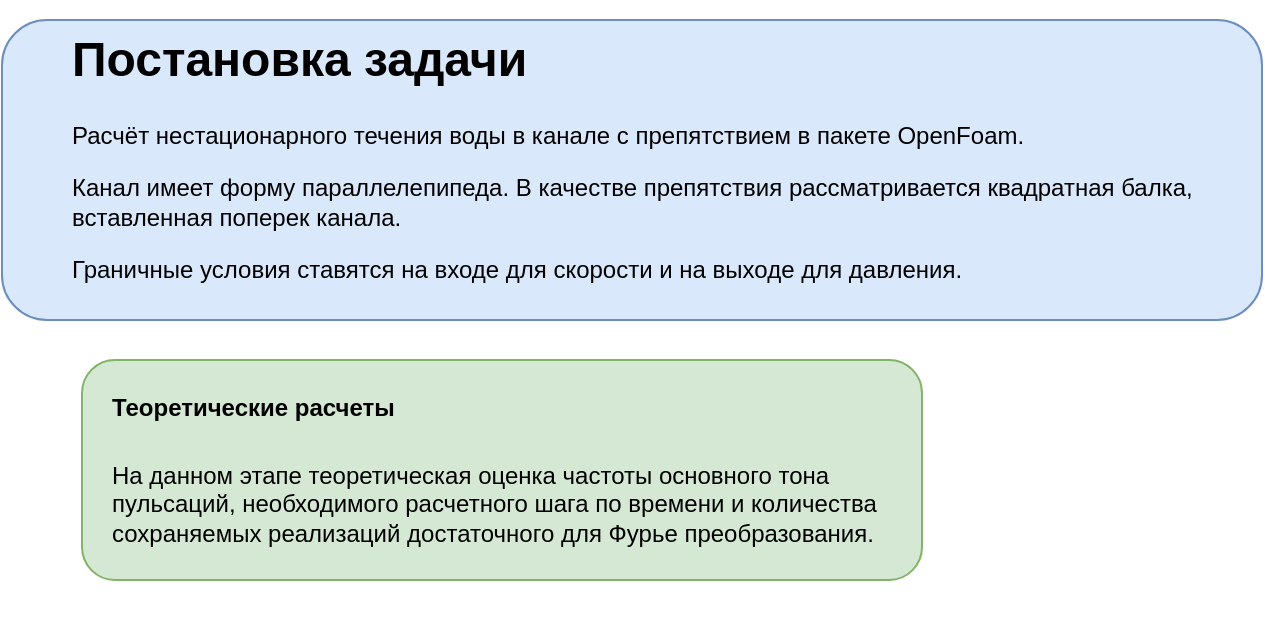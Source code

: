 <mxfile version="17.4.6" type="github">
  <diagram id="eMEXFVPTn1vQ0_O8892t" name="Page-1">
    <mxGraphModel dx="701" dy="478" grid="1" gridSize="10" guides="1" tooltips="1" connect="1" arrows="1" fold="1" page="1" pageScale="1" pageWidth="827" pageHeight="1169" math="0" shadow="0">
      <root>
        <mxCell id="0" />
        <mxCell id="1" parent="0" />
        <mxCell id="0xNaplicuXCtEhgpEBbW-3" value="&lt;div&gt;&lt;br&gt;&lt;/div&gt;" style="rounded=1;whiteSpace=wrap;html=1;fillColor=#dae8fc;strokeColor=#6c8ebf;align=center;labelPosition=center;verticalLabelPosition=middle;verticalAlign=middle;" vertex="1" parent="1">
          <mxGeometry x="10" y="30" width="630" height="150" as="geometry" />
        </mxCell>
        <mxCell id="0xNaplicuXCtEhgpEBbW-6" value="&lt;h1&gt;Постановка задачи&lt;/h1&gt;&lt;p&gt;Расчёт нестационарного течения воды в канале с препятствием в пакете OpenFoam.&lt;/p&gt;&lt;p&gt;Канал имеет форму&amp;nbsp;параллелепипеда. В качестве препятствия рассматривается квадратная балка, вставленная поперек канала.&lt;/p&gt;&lt;p&gt;Граничные условия ставятся на входе для скорости и на выходе для давления.&lt;/p&gt;&lt;p&gt;&lt;br&gt;&lt;/p&gt;" style="text;html=1;strokeColor=none;fillColor=none;spacing=5;spacingTop=-20;whiteSpace=wrap;overflow=hidden;rounded=0;" vertex="1" parent="1">
          <mxGeometry x="40" y="30" width="590" height="220" as="geometry" />
        </mxCell>
        <mxCell id="0xNaplicuXCtEhgpEBbW-8" value="" style="rounded=1;whiteSpace=wrap;html=1;fillColor=#d5e8d4;strokeColor=#82b366;" vertex="1" parent="1">
          <mxGeometry x="50" y="200" width="420" height="110" as="geometry" />
        </mxCell>
        <mxCell id="0xNaplicuXCtEhgpEBbW-9" value="&lt;h1&gt;&lt;span style=&quot;font-size: 12px&quot;&gt;Теоретические расчеты&lt;/span&gt;&lt;/h1&gt;&lt;p&gt;&lt;font style=&quot;font-size: 12px&quot;&gt;На данном этапе т&lt;/font&gt;&lt;span&gt;еоретическая оценка частоты основного тона пульсаций, необхо&lt;/span&gt;&lt;span&gt;димого расчетного шага по времени и количества сохраняемых реализаций&lt;/span&gt;&lt;span&gt;&amp;nbsp;достаточного для Фурье преобразования.&lt;/span&gt;&lt;/p&gt;" style="text;html=1;strokeColor=none;fillColor=none;spacing=5;spacingTop=-20;whiteSpace=wrap;overflow=hidden;rounded=0;" vertex="1" parent="1">
          <mxGeometry x="60" y="200" width="430" height="140" as="geometry" />
        </mxCell>
      </root>
    </mxGraphModel>
  </diagram>
</mxfile>

